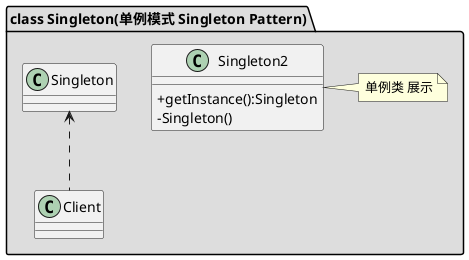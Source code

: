 @startuml
skinparam classAttributeIconSize 0

package "class Singleton(单例模式 Singleton Pattern)" #DDDDDD {

    class Singleton2
    {
    +getInstance():Singleton
    -Singleton()
    }
    note right: 单例类 展示

    Singleton <.. Client
}
@enduml
